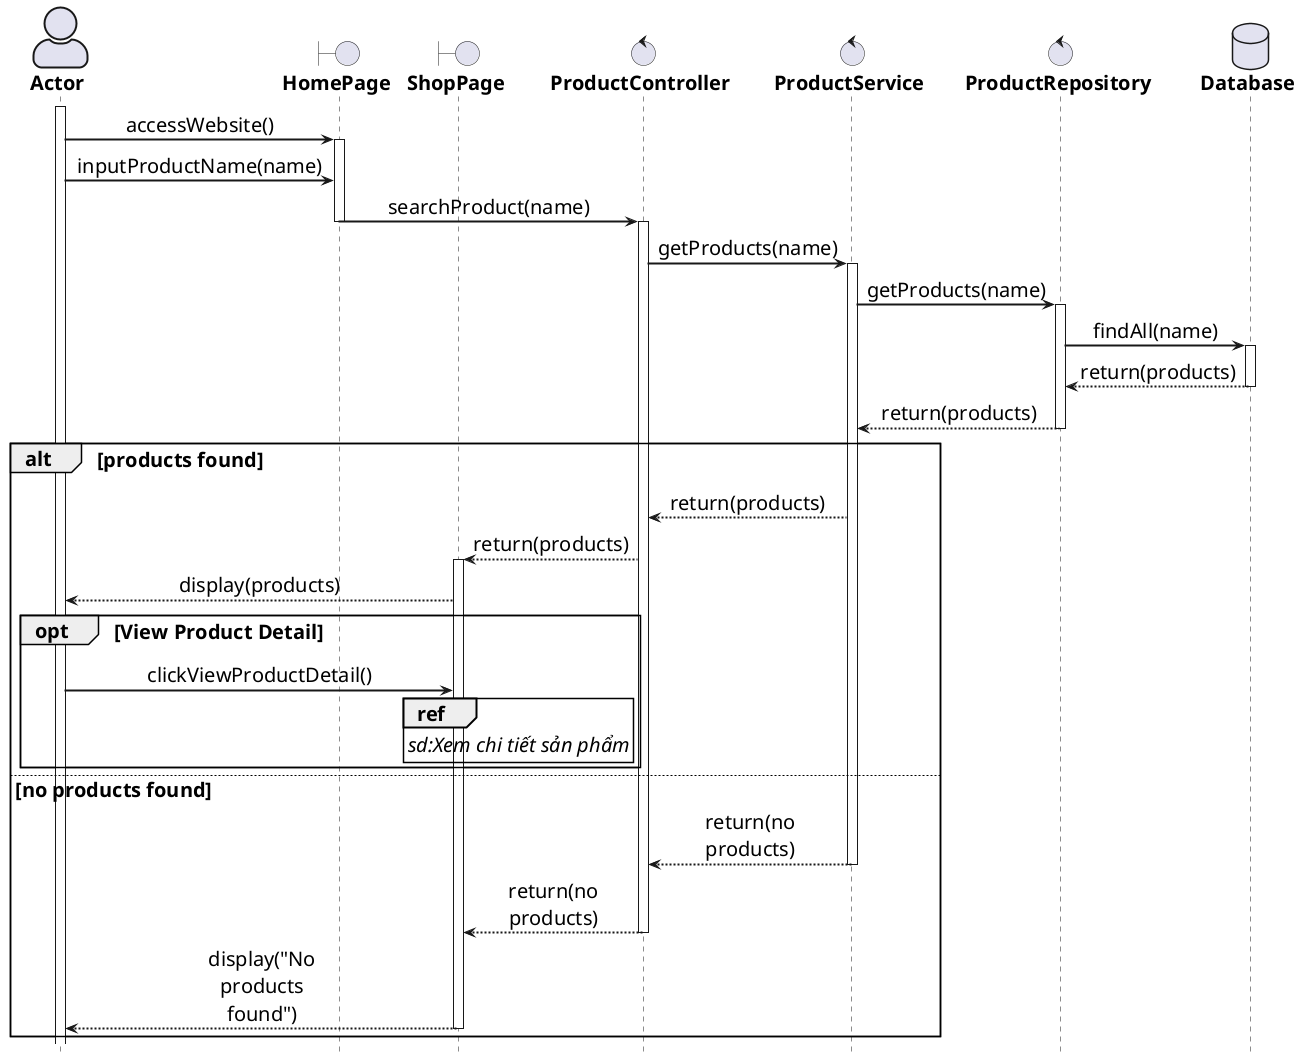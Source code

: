 @startuml

' General configuration
skinparam defaultFontSize 20
skinparam maxMessageSize 60
skinparam sequenceMessageAlign center

' Actor style configuration
skinparam actorStyle awesome

' Arrow and border thickness configuration
skinparam {
    ArrowThickness 2
    ParticipantBorderThickness 2
    ActorBorderThickness 2
    LifeLineBorderThickness 2
    ActivationBorderThickness 2
}

' Life line color configuration
skinparam LifeLineBorderColor black

' Font style configuration for components
skinparam {
    actorFontStyle bold
    boundaryFontStyle bold
    controlFontStyle bold
    entityFontStyle bold
    databaseFontStyle bold
}

' Define components
actor "Actor" as actor
boundary "HomePage" as homePage
boundary "ShopPage" as shopPage
control "ProductController" as controller
control "ProductService" as service
control "ProductRepository" as repo
database "Database" as db

' Start processing flow
activate actor
actor -> homePage: accessWebsite()
activate homePage

actor -> homePage: inputProductName(name)
homePage -> controller: searchProduct(name)
deactivate homePage
activate controller

controller -> service: getProducts(name)
activate service

service -> repo: getProducts(name)
activate repo
repo -> db: findAll(name)
activate db
db --> repo: return(products)
deactivate db
repo --> service: return(products)
deactivate repo

alt products found
    service --> controller: return(products)
    controller --> shopPage: return(products)
    activate shopPage
    shopPage --> actor: display(products)
    opt View Product Detail
        actor -> shopPage: clickViewProductDetail()
        ref over shopPage   
            //sd:Xem chi tiết sản phẩm//
        end ref
    end
else no products found
    service --> controller: return(no products)
    deactivate service
    controller --> shopPage: return(no products)
    deactivate controller
    shopPage --> actor: display("No products found")
    deactivate shopPage
end

hide footbox
@enduml
